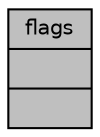 digraph "flags"
{
 // INTERACTIVE_SVG=YES
  edge [fontname="Helvetica",fontsize="10",labelfontname="Helvetica",labelfontsize="10"];
  node [fontname="Helvetica",fontsize="10",shape=record];
  Node16 [label="{flags\n||}",height=0.2,width=0.4,color="black", fillcolor="grey75", style="filled", fontcolor="black"];
}
